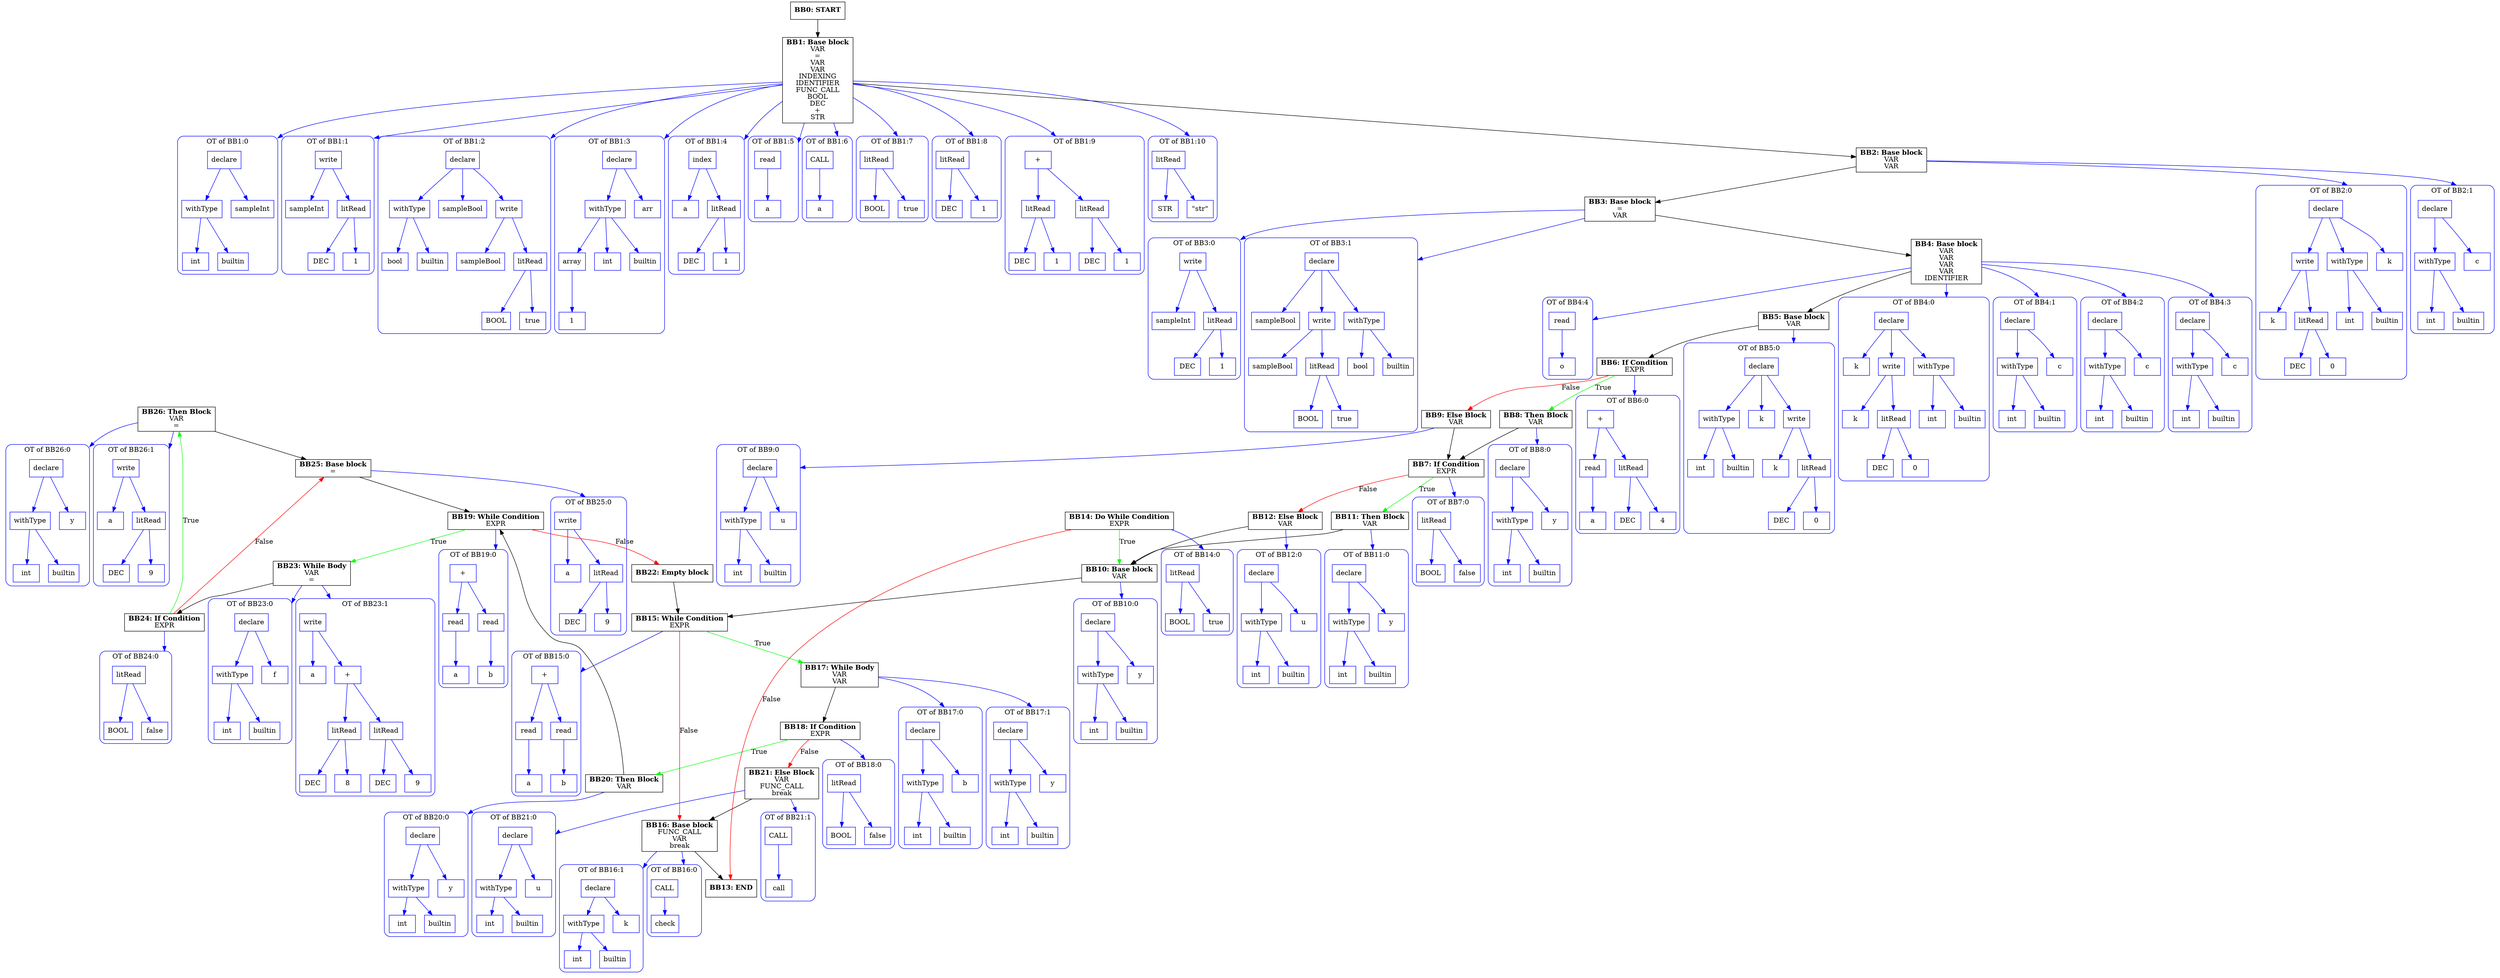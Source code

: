 digraph CFG {
    compound=true;
    graph [splines=true];
    node [shape=rectangle];

    BB26 [label=<<B>BB26: Then Block</B><BR ALIGN="CENTER"/>VAR<BR ALIGN="CENTER"/>=<BR ALIGN="CENTER"/>>];
    subgraph cluster_instruction0 {
        label = "OT of BB26:0";
        style=rounded;
        color=blue;
        entry0 [shape=point, style=invis];
        node0 [label="declare", color=blue];
        node1 [label="withType", color=blue];
        node2 [label="int", color=blue];
        node1 -> node2[color=blue];
        node3 [label="builtin", color=blue];
        node1 -> node3[color=blue];
        node0 -> node1[color=blue];
        node4 [label="y", color=blue];
        node0 -> node4[color=blue];
    }
    BB26 -> entry0 [lhead=cluster_instruction0, color=blue];
    subgraph cluster_instruction1 {
        label = "OT of BB26:1";
        style=rounded;
        color=blue;
        entry1 [shape=point, style=invis];
        node5 [label="write", color=blue];
        node6 [label="a", color=blue];
        node5 -> node6[color=blue];
        node7 [label="litRead", color=blue];
        node8 [label="DEC", color=blue];
        node7 -> node8[color=blue];
        node9 [label="9", color=blue];
        node7 -> node9[color=blue];
        node5 -> node7[color=blue];
    }
    BB26 -> entry1 [lhead=cluster_instruction1, color=blue];
    BB25 [label=<<B>BB25: Base block</B><BR ALIGN="CENTER"/>=<BR ALIGN="CENTER"/>>];
    subgraph cluster_instruction2 {
        label = "OT of BB25:0";
        style=rounded;
        color=blue;
        entry2 [shape=point, style=invis];
        node10 [label="write", color=blue];
        node11 [label="a", color=blue];
        node10 -> node11[color=blue];
        node12 [label="litRead", color=blue];
        node13 [label="DEC", color=blue];
        node12 -> node13[color=blue];
        node14 [label="9", color=blue];
        node12 -> node14[color=blue];
        node10 -> node12[color=blue];
    }
    BB25 -> entry2 [lhead=cluster_instruction2, color=blue];
    BB24 [label=<<B>BB24: If Condition</B><BR ALIGN="CENTER"/>EXPR<BR ALIGN="CENTER"/>>];
    subgraph cluster_instruction3 {
        label = "OT of BB24:0";
        style=rounded;
        color=blue;
        entry3 [shape=point, style=invis];
        node15 [label="litRead", color=blue];
        node16 [label="BOOL", color=blue];
        node15 -> node16[color=blue];
        node17 [label="false", color=blue];
        node15 -> node17[color=blue];
    }
    BB24 -> entry3 [lhead=cluster_instruction3, color=blue];
    BB23 [label=<<B>BB23: While Body</B><BR ALIGN="CENTER"/>VAR<BR ALIGN="CENTER"/>=<BR ALIGN="CENTER"/>>];
    subgraph cluster_instruction4 {
        label = "OT of BB23:0";
        style=rounded;
        color=blue;
        entry4 [shape=point, style=invis];
        node18 [label="declare", color=blue];
        node19 [label="withType", color=blue];
        node20 [label="int", color=blue];
        node19 -> node20[color=blue];
        node21 [label="builtin", color=blue];
        node19 -> node21[color=blue];
        node18 -> node19[color=blue];
        node22 [label="f", color=blue];
        node18 -> node22[color=blue];
    }
    BB23 -> entry4 [lhead=cluster_instruction4, color=blue];
    subgraph cluster_instruction5 {
        label = "OT of BB23:1";
        style=rounded;
        color=blue;
        entry5 [shape=point, style=invis];
        node23 [label="write", color=blue];
        node24 [label="a", color=blue];
        node23 -> node24[color=blue];
        node25 [label="+", color=blue];
        node26 [label="litRead", color=blue];
        node27 [label="DEC", color=blue];
        node26 -> node27[color=blue];
        node28 [label="8", color=blue];
        node26 -> node28[color=blue];
        node25 -> node26[color=blue];
        node29 [label="litRead", color=blue];
        node30 [label="DEC", color=blue];
        node29 -> node30[color=blue];
        node31 [label="9", color=blue];
        node29 -> node31[color=blue];
        node25 -> node29[color=blue];
        node23 -> node25[color=blue];
    }
    BB23 -> entry5 [lhead=cluster_instruction5, color=blue];
    BB22 [label=<<B>BB22: Empty block</B><BR ALIGN="CENTER"/>>];
    BB21 [label=<<B>BB21: Else Block</B><BR ALIGN="CENTER"/>VAR<BR ALIGN="CENTER"/>FUNC_CALL<BR ALIGN="CENTER"/>break<BR ALIGN="CENTER"/>>];
    subgraph cluster_instruction6 {
        label = "OT of BB21:0";
        style=rounded;
        color=blue;
        entry6 [shape=point, style=invis];
        node32 [label="declare", color=blue];
        node33 [label="withType", color=blue];
        node34 [label="int", color=blue];
        node33 -> node34[color=blue];
        node35 [label="builtin", color=blue];
        node33 -> node35[color=blue];
        node32 -> node33[color=blue];
        node36 [label="u", color=blue];
        node32 -> node36[color=blue];
    }
    BB21 -> entry6 [lhead=cluster_instruction6, color=blue];
    subgraph cluster_instruction7 {
        label = "OT of BB21:1";
        style=rounded;
        color=blue;
        entry7 [shape=point, style=invis];
        node37 [label="CALL", color=blue];
        node38 [label="call", color=blue];
        node37 -> node38[color=blue];
    }
    BB21 -> entry7 [lhead=cluster_instruction7, color=blue];
    BB20 [label=<<B>BB20: Then Block</B><BR ALIGN="CENTER"/>VAR<BR ALIGN="CENTER"/>>];
    subgraph cluster_instruction8 {
        label = "OT of BB20:0";
        style=rounded;
        color=blue;
        entry8 [shape=point, style=invis];
        node39 [label="declare", color=blue];
        node40 [label="withType", color=blue];
        node41 [label="int", color=blue];
        node40 -> node41[color=blue];
        node42 [label="builtin", color=blue];
        node40 -> node42[color=blue];
        node39 -> node40[color=blue];
        node43 [label="y", color=blue];
        node39 -> node43[color=blue];
    }
    BB20 -> entry8 [lhead=cluster_instruction8, color=blue];
    BB19 [label=<<B>BB19: While Condition</B><BR ALIGN="CENTER"/>EXPR<BR ALIGN="CENTER"/>>];
    subgraph cluster_instruction9 {
        label = "OT of BB19:0";
        style=rounded;
        color=blue;
        entry9 [shape=point, style=invis];
        node44 [label="+", color=blue];
        node45 [label="read", color=blue];
        node46 [label="a", color=blue];
        node45 -> node46[color=blue];
        node44 -> node45[color=blue];
        node47 [label="read", color=blue];
        node48 [label="b", color=blue];
        node47 -> node48[color=blue];
        node44 -> node47[color=blue];
    }
    BB19 -> entry9 [lhead=cluster_instruction9, color=blue];
    BB18 [label=<<B>BB18: If Condition</B><BR ALIGN="CENTER"/>EXPR<BR ALIGN="CENTER"/>>];
    subgraph cluster_instruction10 {
        label = "OT of BB18:0";
        style=rounded;
        color=blue;
        entry10 [shape=point, style=invis];
        node49 [label="litRead", color=blue];
        node50 [label="BOOL", color=blue];
        node49 -> node50[color=blue];
        node51 [label="false", color=blue];
        node49 -> node51[color=blue];
    }
    BB18 -> entry10 [lhead=cluster_instruction10, color=blue];
    BB17 [label=<<B>BB17: While Body</B><BR ALIGN="CENTER"/>VAR<BR ALIGN="CENTER"/>VAR<BR ALIGN="CENTER"/>>];
    subgraph cluster_instruction11 {
        label = "OT of BB17:0";
        style=rounded;
        color=blue;
        entry11 [shape=point, style=invis];
        node52 [label="declare", color=blue];
        node53 [label="withType", color=blue];
        node54 [label="int", color=blue];
        node53 -> node54[color=blue];
        node55 [label="builtin", color=blue];
        node53 -> node55[color=blue];
        node52 -> node53[color=blue];
        node56 [label="b", color=blue];
        node52 -> node56[color=blue];
    }
    BB17 -> entry11 [lhead=cluster_instruction11, color=blue];
    subgraph cluster_instruction12 {
        label = "OT of BB17:1";
        style=rounded;
        color=blue;
        entry12 [shape=point, style=invis];
        node57 [label="declare", color=blue];
        node58 [label="withType", color=blue];
        node59 [label="int", color=blue];
        node58 -> node59[color=blue];
        node60 [label="builtin", color=blue];
        node58 -> node60[color=blue];
        node57 -> node58[color=blue];
        node61 [label="y", color=blue];
        node57 -> node61[color=blue];
    }
    BB17 -> entry12 [lhead=cluster_instruction12, color=blue];
    BB16 [label=<<B>BB16: Base block</B><BR ALIGN="CENTER"/>FUNC_CALL<BR ALIGN="CENTER"/>VAR<BR ALIGN="CENTER"/>break<BR ALIGN="CENTER"/>>];
    subgraph cluster_instruction13 {
        label = "OT of BB16:0";
        style=rounded;
        color=blue;
        entry13 [shape=point, style=invis];
        node62 [label="CALL", color=blue];
        node63 [label="check", color=blue];
        node62 -> node63[color=blue];
    }
    BB16 -> entry13 [lhead=cluster_instruction13, color=blue];
    subgraph cluster_instruction14 {
        label = "OT of BB16:1";
        style=rounded;
        color=blue;
        entry14 [shape=point, style=invis];
        node64 [label="declare", color=blue];
        node65 [label="withType", color=blue];
        node66 [label="int", color=blue];
        node65 -> node66[color=blue];
        node67 [label="builtin", color=blue];
        node65 -> node67[color=blue];
        node64 -> node65[color=blue];
        node68 [label="k", color=blue];
        node64 -> node68[color=blue];
    }
    BB16 -> entry14 [lhead=cluster_instruction14, color=blue];
    BB15 [label=<<B>BB15: While Condition</B><BR ALIGN="CENTER"/>EXPR<BR ALIGN="CENTER"/>>];
    subgraph cluster_instruction15 {
        label = "OT of BB15:0";
        style=rounded;
        color=blue;
        entry15 [shape=point, style=invis];
        node69 [label="+", color=blue];
        node70 [label="read", color=blue];
        node71 [label="a", color=blue];
        node70 -> node71[color=blue];
        node69 -> node70[color=blue];
        node72 [label="read", color=blue];
        node73 [label="b", color=blue];
        node72 -> node73[color=blue];
        node69 -> node72[color=blue];
    }
    BB15 -> entry15 [lhead=cluster_instruction15, color=blue];
    BB14 [label=<<B>BB14: Do While Condition</B><BR ALIGN="CENTER"/>EXPR<BR ALIGN="CENTER"/>>];
    subgraph cluster_instruction16 {
        label = "OT of BB14:0";
        style=rounded;
        color=blue;
        entry16 [shape=point, style=invis];
        node74 [label="litRead", color=blue];
        node75 [label="BOOL", color=blue];
        node74 -> node75[color=blue];
        node76 [label="true", color=blue];
        node74 -> node76[color=blue];
    }
    BB14 -> entry16 [lhead=cluster_instruction16, color=blue];
    BB13 [label=<<B>BB13: END</B><BR ALIGN="CENTER"/>>];
    BB12 [label=<<B>BB12: Else Block</B><BR ALIGN="CENTER"/>VAR<BR ALIGN="CENTER"/>>];
    subgraph cluster_instruction17 {
        label = "OT of BB12:0";
        style=rounded;
        color=blue;
        entry17 [shape=point, style=invis];
        node77 [label="declare", color=blue];
        node78 [label="withType", color=blue];
        node79 [label="int", color=blue];
        node78 -> node79[color=blue];
        node80 [label="builtin", color=blue];
        node78 -> node80[color=blue];
        node77 -> node78[color=blue];
        node81 [label="u", color=blue];
        node77 -> node81[color=blue];
    }
    BB12 -> entry17 [lhead=cluster_instruction17, color=blue];
    BB11 [label=<<B>BB11: Then Block</B><BR ALIGN="CENTER"/>VAR<BR ALIGN="CENTER"/>>];
    subgraph cluster_instruction18 {
        label = "OT of BB11:0";
        style=rounded;
        color=blue;
        entry18 [shape=point, style=invis];
        node82 [label="declare", color=blue];
        node83 [label="withType", color=blue];
        node84 [label="int", color=blue];
        node83 -> node84[color=blue];
        node85 [label="builtin", color=blue];
        node83 -> node85[color=blue];
        node82 -> node83[color=blue];
        node86 [label="y", color=blue];
        node82 -> node86[color=blue];
    }
    BB11 -> entry18 [lhead=cluster_instruction18, color=blue];
    BB10 [label=<<B>BB10: Base block</B><BR ALIGN="CENTER"/>VAR<BR ALIGN="CENTER"/>>];
    subgraph cluster_instruction19 {
        label = "OT of BB10:0";
        style=rounded;
        color=blue;
        entry19 [shape=point, style=invis];
        node87 [label="declare", color=blue];
        node88 [label="withType", color=blue];
        node89 [label="int", color=blue];
        node88 -> node89[color=blue];
        node90 [label="builtin", color=blue];
        node88 -> node90[color=blue];
        node87 -> node88[color=blue];
        node91 [label="y", color=blue];
        node87 -> node91[color=blue];
    }
    BB10 -> entry19 [lhead=cluster_instruction19, color=blue];
    BB9 [label=<<B>BB9: Else Block</B><BR ALIGN="CENTER"/>VAR<BR ALIGN="CENTER"/>>];
    subgraph cluster_instruction20 {
        label = "OT of BB9:0";
        style=rounded;
        color=blue;
        entry20 [shape=point, style=invis];
        node92 [label="declare", color=blue];
        node93 [label="withType", color=blue];
        node94 [label="int", color=blue];
        node93 -> node94[color=blue];
        node95 [label="builtin", color=blue];
        node93 -> node95[color=blue];
        node92 -> node93[color=blue];
        node96 [label="u", color=blue];
        node92 -> node96[color=blue];
    }
    BB9 -> entry20 [lhead=cluster_instruction20, color=blue];
    BB8 [label=<<B>BB8: Then Block</B><BR ALIGN="CENTER"/>VAR<BR ALIGN="CENTER"/>>];
    subgraph cluster_instruction21 {
        label = "OT of BB8:0";
        style=rounded;
        color=blue;
        entry21 [shape=point, style=invis];
        node97 [label="declare", color=blue];
        node98 [label="withType", color=blue];
        node99 [label="int", color=blue];
        node98 -> node99[color=blue];
        node100 [label="builtin", color=blue];
        node98 -> node100[color=blue];
        node97 -> node98[color=blue];
        node101 [label="y", color=blue];
        node97 -> node101[color=blue];
    }
    BB8 -> entry21 [lhead=cluster_instruction21, color=blue];
    BB7 [label=<<B>BB7: If Condition</B><BR ALIGN="CENTER"/>EXPR<BR ALIGN="CENTER"/>>];
    subgraph cluster_instruction22 {
        label = "OT of BB7:0";
        style=rounded;
        color=blue;
        entry22 [shape=point, style=invis];
        node102 [label="litRead", color=blue];
        node103 [label="BOOL", color=blue];
        node102 -> node103[color=blue];
        node104 [label="false", color=blue];
        node102 -> node104[color=blue];
    }
    BB7 -> entry22 [lhead=cluster_instruction22, color=blue];
    BB6 [label=<<B>BB6: If Condition</B><BR ALIGN="CENTER"/>EXPR<BR ALIGN="CENTER"/>>];
    subgraph cluster_instruction23 {
        label = "OT of BB6:0";
        style=rounded;
        color=blue;
        entry23 [shape=point, style=invis];
        node105 [label="+", color=blue];
        node106 [label="read", color=blue];
        node107 [label="a", color=blue];
        node106 -> node107[color=blue];
        node105 -> node106[color=blue];
        node108 [label="litRead", color=blue];
        node109 [label="DEC", color=blue];
        node108 -> node109[color=blue];
        node110 [label="4", color=blue];
        node108 -> node110[color=blue];
        node105 -> node108[color=blue];
    }
    BB6 -> entry23 [lhead=cluster_instruction23, color=blue];
    BB5 [label=<<B>BB5: Base block</B><BR ALIGN="CENTER"/>VAR<BR ALIGN="CENTER"/>>];
    subgraph cluster_instruction24 {
        label = "OT of BB5:0";
        style=rounded;
        color=blue;
        entry24 [shape=point, style=invis];
        node111 [label="declare", color=blue];
        node112 [label="withType", color=blue];
        node113 [label="int", color=blue];
        node112 -> node113[color=blue];
        node114 [label="builtin", color=blue];
        node112 -> node114[color=blue];
        node111 -> node112[color=blue];
        node115 [label="k", color=blue];
        node111 -> node115[color=blue];
        node116 [label="write", color=blue];
        node117 [label="k", color=blue];
        node116 -> node117[color=blue];
        node118 [label="litRead", color=blue];
        node119 [label="DEC", color=blue];
        node118 -> node119[color=blue];
        node120 [label="0", color=blue];
        node118 -> node120[color=blue];
        node116 -> node118[color=blue];
        node111 -> node116[color=blue];
    }
    BB5 -> entry24 [lhead=cluster_instruction24, color=blue];
    BB4 [label=<<B>BB4: Base block</B><BR ALIGN="CENTER"/>VAR<BR ALIGN="CENTER"/>VAR<BR ALIGN="CENTER"/>VAR<BR ALIGN="CENTER"/>VAR<BR ALIGN="CENTER"/>IDENTIFIER<BR ALIGN="CENTER"/>>];
    subgraph cluster_instruction25 {
        label = "OT of BB4:0";
        style=rounded;
        color=blue;
        entry25 [shape=point, style=invis];
        node121 [label="declare", color=blue];
        node122 [label="withType", color=blue];
        node123 [label="int", color=blue];
        node122 -> node123[color=blue];
        node124 [label="builtin", color=blue];
        node122 -> node124[color=blue];
        node121 -> node122[color=blue];
        node125 [label="k", color=blue];
        node121 -> node125[color=blue];
        node126 [label="write", color=blue];
        node127 [label="k", color=blue];
        node126 -> node127[color=blue];
        node128 [label="litRead", color=blue];
        node129 [label="DEC", color=blue];
        node128 -> node129[color=blue];
        node130 [label="0", color=blue];
        node128 -> node130[color=blue];
        node126 -> node128[color=blue];
        node121 -> node126[color=blue];
    }
    BB4 -> entry25 [lhead=cluster_instruction25, color=blue];
    subgraph cluster_instruction26 {
        label = "OT of BB4:1";
        style=rounded;
        color=blue;
        entry26 [shape=point, style=invis];
        node131 [label="declare", color=blue];
        node132 [label="withType", color=blue];
        node133 [label="int", color=blue];
        node132 -> node133[color=blue];
        node134 [label="builtin", color=blue];
        node132 -> node134[color=blue];
        node131 -> node132[color=blue];
        node135 [label="c", color=blue];
        node131 -> node135[color=blue];
    }
    BB4 -> entry26 [lhead=cluster_instruction26, color=blue];
    subgraph cluster_instruction27 {
        label = "OT of BB4:2";
        style=rounded;
        color=blue;
        entry27 [shape=point, style=invis];
        node136 [label="declare", color=blue];
        node137 [label="withType", color=blue];
        node138 [label="int", color=blue];
        node137 -> node138[color=blue];
        node139 [label="builtin", color=blue];
        node137 -> node139[color=blue];
        node136 -> node137[color=blue];
        node140 [label="c", color=blue];
        node136 -> node140[color=blue];
    }
    BB4 -> entry27 [lhead=cluster_instruction27, color=blue];
    subgraph cluster_instruction28 {
        label = "OT of BB4:3";
        style=rounded;
        color=blue;
        entry28 [shape=point, style=invis];
        node141 [label="declare", color=blue];
        node142 [label="withType", color=blue];
        node143 [label="int", color=blue];
        node142 -> node143[color=blue];
        node144 [label="builtin", color=blue];
        node142 -> node144[color=blue];
        node141 -> node142[color=blue];
        node145 [label="c", color=blue];
        node141 -> node145[color=blue];
    }
    BB4 -> entry28 [lhead=cluster_instruction28, color=blue];
    subgraph cluster_instruction29 {
        label = "OT of BB4:4";
        style=rounded;
        color=blue;
        entry29 [shape=point, style=invis];
        node146 [label="read", color=blue];
        node147 [label="o", color=blue];
        node146 -> node147[color=blue];
    }
    BB4 -> entry29 [lhead=cluster_instruction29, color=blue];
    BB3 [label=<<B>BB3: Base block</B><BR ALIGN="CENTER"/>=<BR ALIGN="CENTER"/>VAR<BR ALIGN="CENTER"/>>];
    subgraph cluster_instruction30 {
        label = "OT of BB3:0";
        style=rounded;
        color=blue;
        entry30 [shape=point, style=invis];
        node148 [label="write", color=blue];
        node149 [label="sampleInt", color=blue];
        node148 -> node149[color=blue];
        node150 [label="litRead", color=blue];
        node151 [label="DEC", color=blue];
        node150 -> node151[color=blue];
        node152 [label="1", color=blue];
        node150 -> node152[color=blue];
        node148 -> node150[color=blue];
    }
    BB3 -> entry30 [lhead=cluster_instruction30, color=blue];
    subgraph cluster_instruction31 {
        label = "OT of BB3:1";
        style=rounded;
        color=blue;
        entry31 [shape=point, style=invis];
        node153 [label="declare", color=blue];
        node154 [label="withType", color=blue];
        node155 [label="bool", color=blue];
        node154 -> node155[color=blue];
        node156 [label="builtin", color=blue];
        node154 -> node156[color=blue];
        node153 -> node154[color=blue];
        node157 [label="sampleBool", color=blue];
        node153 -> node157[color=blue];
        node158 [label="write", color=blue];
        node159 [label="sampleBool", color=blue];
        node158 -> node159[color=blue];
        node160 [label="litRead", color=blue];
        node161 [label="BOOL", color=blue];
        node160 -> node161[color=blue];
        node162 [label="true", color=blue];
        node160 -> node162[color=blue];
        node158 -> node160[color=blue];
        node153 -> node158[color=blue];
    }
    BB3 -> entry31 [lhead=cluster_instruction31, color=blue];
    BB2 [label=<<B>BB2: Base block</B><BR ALIGN="CENTER"/>VAR<BR ALIGN="CENTER"/>VAR<BR ALIGN="CENTER"/>>];
    subgraph cluster_instruction32 {
        label = "OT of BB2:0";
        style=rounded;
        color=blue;
        entry32 [shape=point, style=invis];
        node163 [label="declare", color=blue];
        node164 [label="withType", color=blue];
        node165 [label="int", color=blue];
        node164 -> node165[color=blue];
        node166 [label="builtin", color=blue];
        node164 -> node166[color=blue];
        node163 -> node164[color=blue];
        node167 [label="k", color=blue];
        node163 -> node167[color=blue];
        node168 [label="write", color=blue];
        node169 [label="k", color=blue];
        node168 -> node169[color=blue];
        node170 [label="litRead", color=blue];
        node171 [label="DEC", color=blue];
        node170 -> node171[color=blue];
        node172 [label="0", color=blue];
        node170 -> node172[color=blue];
        node168 -> node170[color=blue];
        node163 -> node168[color=blue];
    }
    BB2 -> entry32 [lhead=cluster_instruction32, color=blue];
    subgraph cluster_instruction33 {
        label = "OT of BB2:1";
        style=rounded;
        color=blue;
        entry33 [shape=point, style=invis];
        node173 [label="declare", color=blue];
        node174 [label="withType", color=blue];
        node175 [label="int", color=blue];
        node174 -> node175[color=blue];
        node176 [label="builtin", color=blue];
        node174 -> node176[color=blue];
        node173 -> node174[color=blue];
        node177 [label="c", color=blue];
        node173 -> node177[color=blue];
    }
    BB2 -> entry33 [lhead=cluster_instruction33, color=blue];
    BB1 [label=<<B>BB1: Base block</B><BR ALIGN="CENTER"/>VAR<BR ALIGN="CENTER"/>=<BR ALIGN="CENTER"/>VAR<BR ALIGN="CENTER"/>VAR<BR ALIGN="CENTER"/>INDEXING<BR ALIGN="CENTER"/>IDENTIFIER<BR ALIGN="CENTER"/>FUNC_CALL<BR ALIGN="CENTER"/>BOOL<BR ALIGN="CENTER"/>DEC<BR ALIGN="CENTER"/>+<BR ALIGN="CENTER"/>STR<BR ALIGN="CENTER"/>>];
    subgraph cluster_instruction34 {
        label = "OT of BB1:0";
        style=rounded;
        color=blue;
        entry34 [shape=point, style=invis];
        node178 [label="declare", color=blue];
        node179 [label="withType", color=blue];
        node180 [label="int", color=blue];
        node179 -> node180[color=blue];
        node181 [label="builtin", color=blue];
        node179 -> node181[color=blue];
        node178 -> node179[color=blue];
        node182 [label="sampleInt", color=blue];
        node178 -> node182[color=blue];
    }
    BB1 -> entry34 [lhead=cluster_instruction34, color=blue];
    subgraph cluster_instruction35 {
        label = "OT of BB1:1";
        style=rounded;
        color=blue;
        entry35 [shape=point, style=invis];
        node183 [label="write", color=blue];
        node184 [label="sampleInt", color=blue];
        node183 -> node184[color=blue];
        node185 [label="litRead", color=blue];
        node186 [label="DEC", color=blue];
        node185 -> node186[color=blue];
        node187 [label="1", color=blue];
        node185 -> node187[color=blue];
        node183 -> node185[color=blue];
    }
    BB1 -> entry35 [lhead=cluster_instruction35, color=blue];
    subgraph cluster_instruction36 {
        label = "OT of BB1:2";
        style=rounded;
        color=blue;
        entry36 [shape=point, style=invis];
        node188 [label="declare", color=blue];
        node189 [label="withType", color=blue];
        node190 [label="bool", color=blue];
        node189 -> node190[color=blue];
        node191 [label="builtin", color=blue];
        node189 -> node191[color=blue];
        node188 -> node189[color=blue];
        node192 [label="sampleBool", color=blue];
        node188 -> node192[color=blue];
        node193 [label="write", color=blue];
        node194 [label="sampleBool", color=blue];
        node193 -> node194[color=blue];
        node195 [label="litRead", color=blue];
        node196 [label="BOOL", color=blue];
        node195 -> node196[color=blue];
        node197 [label="true", color=blue];
        node195 -> node197[color=blue];
        node193 -> node195[color=blue];
        node188 -> node193[color=blue];
    }
    BB1 -> entry36 [lhead=cluster_instruction36, color=blue];
    subgraph cluster_instruction37 {
        label = "OT of BB1:3";
        style=rounded;
        color=blue;
        entry37 [shape=point, style=invis];
        node198 [label="declare", color=blue];
        node199 [label="withType", color=blue];
        node200 [label="int", color=blue];
        node199 -> node200[color=blue];
        node201 [label="builtin", color=blue];
        node199 -> node201[color=blue];
        node202 [label="array", color=blue];
        node203 [label="1", color=blue];
        node202 -> node203[color=blue];
        node199 -> node202[color=blue];
        node198 -> node199[color=blue];
        node204 [label="arr", color=blue];
        node198 -> node204[color=blue];
    }
    BB1 -> entry37 [lhead=cluster_instruction37, color=blue];
    subgraph cluster_instruction38 {
        label = "OT of BB1:4";
        style=rounded;
        color=blue;
        entry38 [shape=point, style=invis];
        node205 [label="index", color=blue];
        node206 [label="a", color=blue];
        node205 -> node206[color=blue];
        node207 [label="litRead", color=blue];
        node208 [label="DEC", color=blue];
        node207 -> node208[color=blue];
        node209 [label="1", color=blue];
        node207 -> node209[color=blue];
        node205 -> node207[color=blue];
    }
    BB1 -> entry38 [lhead=cluster_instruction38, color=blue];
    subgraph cluster_instruction39 {
        label = "OT of BB1:5";
        style=rounded;
        color=blue;
        entry39 [shape=point, style=invis];
        node210 [label="read", color=blue];
        node211 [label="a", color=blue];
        node210 -> node211[color=blue];
    }
    BB1 -> entry39 [lhead=cluster_instruction39, color=blue];
    subgraph cluster_instruction40 {
        label = "OT of BB1:6";
        style=rounded;
        color=blue;
        entry40 [shape=point, style=invis];
        node212 [label="CALL", color=blue];
        node213 [label="a", color=blue];
        node212 -> node213[color=blue];
    }
    BB1 -> entry40 [lhead=cluster_instruction40, color=blue];
    subgraph cluster_instruction41 {
        label = "OT of BB1:7";
        style=rounded;
        color=blue;
        entry41 [shape=point, style=invis];
        node214 [label="litRead", color=blue];
        node215 [label="BOOL", color=blue];
        node214 -> node215[color=blue];
        node216 [label="true", color=blue];
        node214 -> node216[color=blue];
    }
    BB1 -> entry41 [lhead=cluster_instruction41, color=blue];
    subgraph cluster_instruction42 {
        label = "OT of BB1:8";
        style=rounded;
        color=blue;
        entry42 [shape=point, style=invis];
        node217 [label="litRead", color=blue];
        node218 [label="DEC", color=blue];
        node217 -> node218[color=blue];
        node219 [label="1", color=blue];
        node217 -> node219[color=blue];
    }
    BB1 -> entry42 [lhead=cluster_instruction42, color=blue];
    subgraph cluster_instruction43 {
        label = "OT of BB1:9";
        style=rounded;
        color=blue;
        entry43 [shape=point, style=invis];
        node220 [label="+", color=blue];
        node221 [label="litRead", color=blue];
        node222 [label="DEC", color=blue];
        node221 -> node222[color=blue];
        node223 [label="1", color=blue];
        node221 -> node223[color=blue];
        node220 -> node221[color=blue];
        node224 [label="litRead", color=blue];
        node225 [label="DEC", color=blue];
        node224 -> node225[color=blue];
        node226 [label="1", color=blue];
        node224 -> node226[color=blue];
        node220 -> node224[color=blue];
    }
    BB1 -> entry43 [lhead=cluster_instruction43, color=blue];
    subgraph cluster_instruction44 {
        label = "OT of BB1:10";
        style=rounded;
        color=blue;
        entry44 [shape=point, style=invis];
        node227 [label="litRead", color=blue];
        node228 [label="STR", color=blue];
        node227 -> node228[color=blue];
        node229 [label="\"str\"", color=blue];
        node227 -> node229[color=blue];
    }
    BB1 -> entry44 [lhead=cluster_instruction44, color=blue];
    BB0 [label=<<B>BB0: START</B><BR ALIGN="CENTER"/>>];

    BB26 -> BB25;
    BB25 -> BB19;
    BB24 -> BB25 [label="False", color=red];
    BB24 -> BB26 [label="True", color=green];
    BB23 -> BB24;
    BB22 -> BB15;
    BB21 -> BB16;
    BB20 -> BB19;
    BB19 -> BB22 [label="False", color=red];
    BB19 -> BB23 [label="True", color=green];
    BB18 -> BB21 [label="False", color=red];
    BB18 -> BB20 [label="True", color=green];
    BB17 -> BB18;
    BB16 -> BB13;
    BB15 -> BB16 [label="False", color=red];
    BB15 -> BB17 [label="True", color=green];
    BB14 -> BB13 [label="False", color=red];
    BB14 -> BB10 [label="True", color=green];
    BB12 -> BB10;
    BB11 -> BB10;
    BB10 -> BB15;
    BB9 -> BB7;
    BB8 -> BB7;
    BB7 -> BB12 [label="False", color=red];
    BB7 -> BB11 [label="True", color=green];
    BB6 -> BB9 [label="False", color=red];
    BB6 -> BB8 [label="True", color=green];
    BB5 -> BB6;
    BB4 -> BB5;
    BB3 -> BB4;
    BB2 -> BB3;
    BB1 -> BB2;
    BB0 -> BB1;
}
